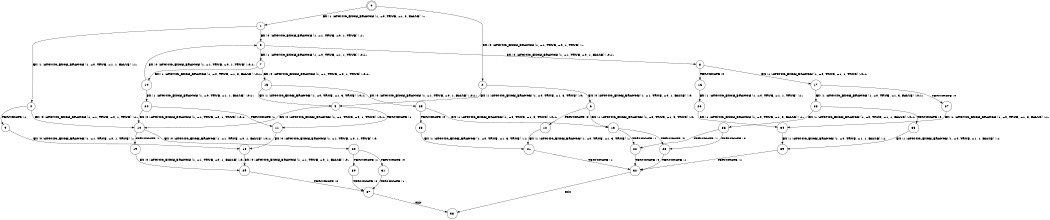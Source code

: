 digraph BCG {
size = "7, 10.5";
center = TRUE;
node [shape = circle];
0 [peripheries = 2];
0 -> 1 [label = "EX !1 !ATOMIC_EXCH_BRANCH (1, +0, TRUE, +1, 3, FALSE) !::"];
0 -> 2 [label = "EX !0 !ATOMIC_EXCH_BRANCH (1, +1, TRUE, +0, 1, TRUE) !::"];
1 -> 3 [label = "EX !0 !ATOMIC_EXCH_BRANCH (1, +1, TRUE, +0, 1, TRUE) !:1:"];
1 -> 4 [label = "EX !1 !ATOMIC_EXCH_BRANCH (1, +0, TRUE, +1, 1, FALSE) !:1:"];
2 -> 5 [label = "EX !1 !ATOMIC_EXCH_BRANCH (1, +0, TRUE, +1, 3, TRUE) !:0:"];
2 -> 6 [label = "EX !0 !ATOMIC_EXCH_BRANCH (1, +1, TRUE, +0, 1, FALSE) !:0:"];
3 -> 7 [label = "EX !1 !ATOMIC_EXCH_BRANCH (1, +0, TRUE, +1, 1, TRUE) !:0:1:"];
3 -> 8 [label = "EX !0 !ATOMIC_EXCH_BRANCH (1, +1, TRUE, +0, 1, FALSE) !:0:1:"];
4 -> 9 [label = "TERMINATE !1"];
4 -> 10 [label = "EX !0 !ATOMIC_EXCH_BRANCH (1, +1, TRUE, +0, 1, TRUE) !:1:"];
5 -> 11 [label = "TERMINATE !1"];
5 -> 10 [label = "EX !0 !ATOMIC_EXCH_BRANCH (1, +1, TRUE, +0, 1, TRUE) !:0:1:"];
6 -> 12 [label = "TERMINATE !0"];
6 -> 13 [label = "EX !1 !ATOMIC_EXCH_BRANCH (1, +0, TRUE, +1, 3, TRUE) !:0:"];
7 -> 14 [label = "EX !1 !ATOMIC_EXCH_BRANCH (1, +0, TRUE, +1, 3, FALSE) !:0:1:"];
7 -> 15 [label = "EX !0 !ATOMIC_EXCH_BRANCH (1, +1, TRUE, +0, 1, TRUE) !:0:1:"];
8 -> 16 [label = "TERMINATE !0"];
8 -> 17 [label = "EX !1 !ATOMIC_EXCH_BRANCH (1, +0, TRUE, +1, 1, TRUE) !:0:1:"];
9 -> 18 [label = "EX !0 !ATOMIC_EXCH_BRANCH (1, +1, TRUE, +0, 1, TRUE) !::"];
10 -> 19 [label = "TERMINATE !1"];
10 -> 20 [label = "EX !0 !ATOMIC_EXCH_BRANCH (1, +1, TRUE, +0, 1, FALSE) !:0:1:"];
11 -> 18 [label = "EX !0 !ATOMIC_EXCH_BRANCH (1, +1, TRUE, +0, 1, TRUE) !:0:"];
12 -> 21 [label = "EX !1 !ATOMIC_EXCH_BRANCH (1, +0, TRUE, +1, 3, TRUE) !::"];
13 -> 22 [label = "TERMINATE !1"];
13 -> 23 [label = "TERMINATE !0"];
14 -> 24 [label = "EX !1 !ATOMIC_EXCH_BRANCH (1, +0, TRUE, +1, 1, FALSE) !:0:1:"];
14 -> 3 [label = "EX !0 !ATOMIC_EXCH_BRANCH (1, +1, TRUE, +0, 1, TRUE) !:0:1:"];
15 -> 5 [label = "EX !1 !ATOMIC_EXCH_BRANCH (1, +0, TRUE, +1, 3, TRUE) !:0:1:"];
15 -> 25 [label = "EX !0 !ATOMIC_EXCH_BRANCH (1, +1, TRUE, +0, 1, FALSE) !:0:1:"];
16 -> 26 [label = "EX !1 !ATOMIC_EXCH_BRANCH (1, +0, TRUE, +1, 1, TRUE) !:1:"];
17 -> 27 [label = "TERMINATE !0"];
17 -> 28 [label = "EX !1 !ATOMIC_EXCH_BRANCH (1, +0, TRUE, +1, 3, FALSE) !:0:1:"];
18 -> 29 [label = "EX !0 !ATOMIC_EXCH_BRANCH (1, +1, TRUE, +0, 1, FALSE) !:0:"];
19 -> 29 [label = "EX !0 !ATOMIC_EXCH_BRANCH (1, +1, TRUE, +0, 1, FALSE) !:0:"];
20 -> 30 [label = "TERMINATE !1"];
20 -> 31 [label = "TERMINATE !0"];
21 -> 32 [label = "TERMINATE !1"];
22 -> 32 [label = "TERMINATE !0"];
23 -> 32 [label = "TERMINATE !1"];
24 -> 11 [label = "TERMINATE !1"];
24 -> 10 [label = "EX !0 !ATOMIC_EXCH_BRANCH (1, +1, TRUE, +0, 1, TRUE) !:0:1:"];
25 -> 33 [label = "TERMINATE !0"];
25 -> 13 [label = "EX !1 !ATOMIC_EXCH_BRANCH (1, +0, TRUE, +1, 3, TRUE) !:0:1:"];
26 -> 34 [label = "EX !1 !ATOMIC_EXCH_BRANCH (1, +0, TRUE, +1, 3, FALSE) !:1:"];
27 -> 34 [label = "EX !1 !ATOMIC_EXCH_BRANCH (1, +0, TRUE, +1, 3, FALSE) !:1:"];
28 -> 35 [label = "TERMINATE !0"];
28 -> 36 [label = "EX !1 !ATOMIC_EXCH_BRANCH (1, +0, TRUE, +1, 1, FALSE) !:0:1:"];
29 -> 37 [label = "TERMINATE !0"];
30 -> 37 [label = "TERMINATE !0"];
31 -> 37 [label = "TERMINATE !1"];
32 -> 38 [label = "exit"];
33 -> 21 [label = "EX !1 !ATOMIC_EXCH_BRANCH (1, +0, TRUE, +1, 3, TRUE) !:1:"];
34 -> 39 [label = "EX !1 !ATOMIC_EXCH_BRANCH (1, +0, TRUE, +1, 1, FALSE) !:1:"];
35 -> 39 [label = "EX !1 !ATOMIC_EXCH_BRANCH (1, +0, TRUE, +1, 1, FALSE) !:1:"];
36 -> 22 [label = "TERMINATE !1"];
36 -> 23 [label = "TERMINATE !0"];
37 -> 38 [label = "exit"];
39 -> 32 [label = "TERMINATE !1"];
}
